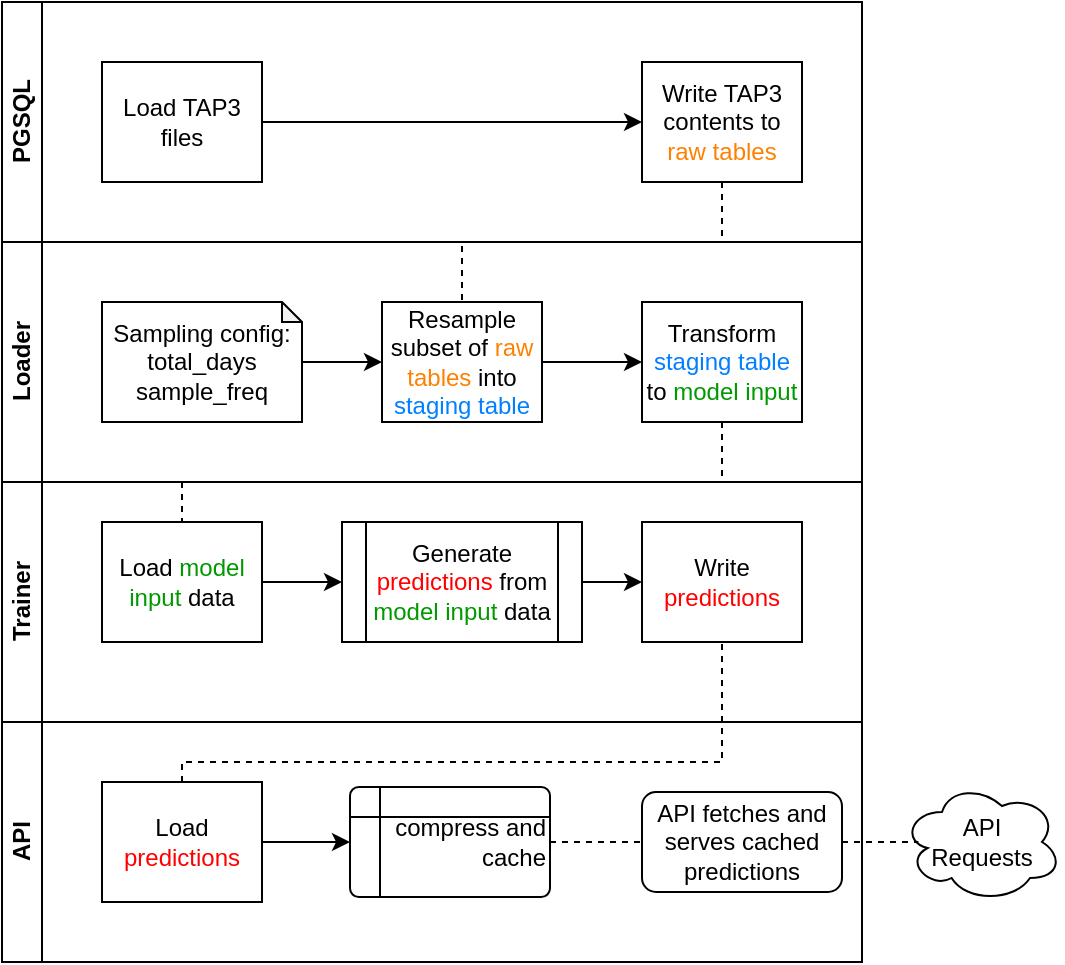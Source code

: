 <mxfile version="14.9.6" type="github" pages="4">
  <diagram id="prtHgNgQTEPvFCAcTncT" name="Swimlane">
    <mxGraphModel dx="1422" dy="764" grid="1" gridSize="10" guides="1" tooltips="1" connect="1" arrows="1" fold="1" page="1" pageScale="1" pageWidth="827" pageHeight="1169" math="0" shadow="0">
      <root>
        <mxCell id="0" />
        <mxCell id="1" parent="0" />
        <mxCell id="AjimQZHdjwbtfHS5Qund-1" value="&lt;div&gt;API&lt;/div&gt;" style="swimlane;html=1;startSize=20;horizontal=0;" vertex="1" parent="1">
          <mxGeometry x="140" y="400" width="430" height="120" as="geometry">
            <mxRectangle x="20" y="240" width="430" height="20" as="alternateBounds" />
          </mxGeometry>
        </mxCell>
        <mxCell id="AjimQZHdjwbtfHS5Qund-2" value="" style="edgeStyle=orthogonalEdgeStyle;rounded=0;orthogonalLoop=1;jettySize=auto;html=1;endArrow=classic;endFill=1;" edge="1" parent="AjimQZHdjwbtfHS5Qund-1" target="AjimQZHdjwbtfHS5Qund-4">
          <mxGeometry relative="1" as="geometry">
            <mxPoint x="320" y="50" as="sourcePoint" />
          </mxGeometry>
        </mxCell>
        <mxCell id="hpLqEw28BsccLLKUpk6Y-3" style="edgeStyle=orthogonalEdgeStyle;rounded=0;orthogonalLoop=1;jettySize=auto;html=1;exitX=1;exitY=0.5;exitDx=0;exitDy=0;entryX=0;entryY=0.5;entryDx=0;entryDy=0;fontColor=#FF8000;endArrow=classic;endFill=1;" edge="1" parent="AjimQZHdjwbtfHS5Qund-1" source="Twucjk0OkIOieV5vOECm-3" target="hpLqEw28BsccLLKUpk6Y-2">
          <mxGeometry relative="1" as="geometry" />
        </mxCell>
        <mxCell id="Twucjk0OkIOieV5vOECm-3" value="Load &lt;font color=&quot;#FF0000&quot;&gt;predictions&lt;/font&gt; " style="rounded=0;whiteSpace=wrap;html=1;fontFamily=Helvetica;fontSize=12;fontColor=#000000;align=center;" vertex="1" parent="AjimQZHdjwbtfHS5Qund-1">
          <mxGeometry x="50" y="30" width="80" height="60" as="geometry" />
        </mxCell>
        <mxCell id="hpLqEw28BsccLLKUpk6Y-7" style="edgeStyle=orthogonalEdgeStyle;rounded=0;orthogonalLoop=1;jettySize=auto;html=1;exitX=1;exitY=0.5;exitDx=0;exitDy=0;entryX=0;entryY=0.5;entryDx=0;entryDy=0;fontColor=#FF8000;endArrow=none;endFill=0;dashed=1;" edge="1" parent="AjimQZHdjwbtfHS5Qund-1" source="hpLqEw28BsccLLKUpk6Y-2" target="hpLqEw28BsccLLKUpk6Y-4">
          <mxGeometry relative="1" as="geometry" />
        </mxCell>
        <mxCell id="hpLqEw28BsccLLKUpk6Y-2" value="&lt;div&gt;&lt;font color=&quot;#000000&quot;&gt;compress and cache&lt;/font&gt;&lt;br&gt;&lt;/div&gt;" style="shape=internalStorage;whiteSpace=wrap;html=1;dx=15;dy=15;rounded=1;arcSize=8;strokeWidth=1;shadow=0;fontColor=#FF8000;fillColor=none;gradientColor=none;align=right;" vertex="1" parent="AjimQZHdjwbtfHS5Qund-1">
          <mxGeometry x="174" y="32.5" width="100" height="55" as="geometry" />
        </mxCell>
        <mxCell id="hpLqEw28BsccLLKUpk6Y-4" value="&lt;div&gt;&lt;font color=&quot;#000000&quot;&gt;API fetches and serves cached predictions&lt;/font&gt;&lt;/div&gt;" style="rounded=1;whiteSpace=wrap;html=1;absoluteArcSize=1;arcSize=14;strokeWidth=1;shadow=0;fontColor=#FF8000;fillColor=none;gradientColor=none;" vertex="1" parent="AjimQZHdjwbtfHS5Qund-1">
          <mxGeometry x="320" y="35" width="100" height="50" as="geometry" />
        </mxCell>
        <mxCell id="dNxyNK7c78bLwvsdeMH5-22" value="Trainer" style="swimlane;html=1;startSize=20;horizontal=0;" parent="1" vertex="1">
          <mxGeometry x="140" y="280" width="430" height="120" as="geometry">
            <mxRectangle x="20" y="240" width="430" height="20" as="alternateBounds" />
          </mxGeometry>
        </mxCell>
        <mxCell id="dNxyNK7c78bLwvsdeMH5-37" value="" style="edgeStyle=orthogonalEdgeStyle;rounded=0;orthogonalLoop=1;jettySize=auto;html=1;endArrow=classic;endFill=1;entryX=0;entryY=0.5;entryDx=0;entryDy=0;" parent="dNxyNK7c78bLwvsdeMH5-22" source="dNxyNK7c78bLwvsdeMH5-34" target="ipnsNxWu-Ilg0nD509vO-9" edge="1">
          <mxGeometry relative="1" as="geometry">
            <mxPoint x="160.0" y="50.0" as="targetPoint" />
          </mxGeometry>
        </mxCell>
        <mxCell id="dNxyNK7c78bLwvsdeMH5-34" value="Load &lt;font color=&quot;#009900&quot;&gt;model input&lt;/font&gt; data" style="rounded=0;whiteSpace=wrap;html=1;fontFamily=Helvetica;fontSize=12;fontColor=#000000;align=center;" parent="dNxyNK7c78bLwvsdeMH5-22" vertex="1">
          <mxGeometry x="50" y="20" width="80" height="60" as="geometry" />
        </mxCell>
        <mxCell id="ipnsNxWu-Ilg0nD509vO-8" value="Write &lt;font color=&quot;#FF0000&quot;&gt;predictions&lt;/font&gt;" style="rounded=0;whiteSpace=wrap;html=1;fontFamily=Helvetica;fontSize=12;fontColor=#000000;align=center;" vertex="1" parent="dNxyNK7c78bLwvsdeMH5-22">
          <mxGeometry x="320" y="20" width="80" height="60" as="geometry" />
        </mxCell>
        <mxCell id="Twucjk0OkIOieV5vOECm-1" style="edgeStyle=orthogonalEdgeStyle;rounded=0;orthogonalLoop=1;jettySize=auto;html=1;entryX=0;entryY=0.5;entryDx=0;entryDy=0;fontColor=#FF8000;endArrow=classic;endFill=1;" edge="1" parent="dNxyNK7c78bLwvsdeMH5-22" source="ipnsNxWu-Ilg0nD509vO-9" target="ipnsNxWu-Ilg0nD509vO-8">
          <mxGeometry relative="1" as="geometry" />
        </mxCell>
        <mxCell id="ipnsNxWu-Ilg0nD509vO-9" value="Generate &lt;font color=&quot;#FF0000&quot;&gt;predictions&lt;/font&gt; from &lt;font color=&quot;#009900&quot;&gt;model input&lt;/font&gt; data" style="shape=process;whiteSpace=wrap;html=1;backgroundOutline=1;shadow=0;strokeWidth=1;gradientColor=none;fillColor=none;" vertex="1" parent="dNxyNK7c78bLwvsdeMH5-22">
          <mxGeometry x="170" y="20" width="120" height="60" as="geometry" />
        </mxCell>
        <mxCell id="dNxyNK7c78bLwvsdeMH5-20" value="PGSQL" style="swimlane;html=1;startSize=20;horizontal=0;" parent="1" vertex="1">
          <mxGeometry x="140" y="40" width="430" height="120" as="geometry" />
        </mxCell>
        <mxCell id="NGQ662zLiK81Mnp51zLK-5" style="edgeStyle=orthogonalEdgeStyle;rounded=0;orthogonalLoop=1;jettySize=auto;html=1;entryX=0;entryY=0.5;entryDx=0;entryDy=0;" edge="1" parent="dNxyNK7c78bLwvsdeMH5-20" source="dNxyNK7c78bLwvsdeMH5-24" target="dNxyNK7c78bLwvsdeMH5-30">
          <mxGeometry relative="1" as="geometry" />
        </mxCell>
        <mxCell id="dNxyNK7c78bLwvsdeMH5-24" value="Load TAP3 files" style="rounded=0;whiteSpace=wrap;html=1;fontFamily=Helvetica;fontSize=12;fontColor=#000000;align=center;" parent="dNxyNK7c78bLwvsdeMH5-20" vertex="1">
          <mxGeometry x="50" y="30" width="80" height="60" as="geometry" />
        </mxCell>
        <mxCell id="dNxyNK7c78bLwvsdeMH5-30" value="Write TAP3 contents to &lt;font color=&quot;#FF8000&quot;&gt;raw tables&lt;/font&gt;" style="rounded=0;whiteSpace=wrap;html=1;fontFamily=Helvetica;fontSize=12;fontColor=#000000;align=center;" parent="dNxyNK7c78bLwvsdeMH5-20" vertex="1">
          <mxGeometry x="320" y="30" width="80" height="60" as="geometry" />
        </mxCell>
        <mxCell id="dNxyNK7c78bLwvsdeMH5-21" value="Loader" style="swimlane;html=1;startSize=20;horizontal=0;" parent="1" vertex="1">
          <mxGeometry x="140" y="160" width="430" height="120" as="geometry" />
        </mxCell>
        <mxCell id="dNxyNK7c78bLwvsdeMH5-26" value="Resample subset of &lt;font color=&quot;#FF8000&quot;&gt;raw tables&lt;/font&gt; into &lt;font color=&quot;#007FFF&quot;&gt;staging table&lt;/font&gt; " style="rounded=0;whiteSpace=wrap;html=1;fontFamily=Helvetica;fontSize=12;fontColor=#000000;align=center;" parent="dNxyNK7c78bLwvsdeMH5-21" vertex="1">
          <mxGeometry x="190" y="30" width="80" height="60" as="geometry" />
        </mxCell>
        <mxCell id="ipnsNxWu-Ilg0nD509vO-3" value="Transform &lt;font color=&quot;#007FFF&quot;&gt;staging table&lt;/font&gt; to &lt;font color=&quot;#009900&quot;&gt;model input&lt;/font&gt;" style="rounded=0;whiteSpace=wrap;html=1;fontFamily=Helvetica;fontSize=12;fontColor=#000000;align=center;" vertex="1" parent="dNxyNK7c78bLwvsdeMH5-21">
          <mxGeometry x="320" y="30" width="80" height="60" as="geometry" />
        </mxCell>
        <mxCell id="ipnsNxWu-Ilg0nD509vO-4" value="" style="edgeStyle=orthogonalEdgeStyle;rounded=0;orthogonalLoop=1;jettySize=auto;html=1;exitX=1;exitY=0.5;exitDx=0;exitDy=0;" edge="1" parent="dNxyNK7c78bLwvsdeMH5-21" source="dNxyNK7c78bLwvsdeMH5-26" target="ipnsNxWu-Ilg0nD509vO-3">
          <mxGeometry relative="1" as="geometry">
            <mxPoint x="111" y="92" as="targetPoint" />
            <mxPoint x="80" y="70" as="sourcePoint" />
          </mxGeometry>
        </mxCell>
        <mxCell id="ipnsNxWu-Ilg0nD509vO-6" style="edgeStyle=orthogonalEdgeStyle;rounded=0;orthogonalLoop=1;jettySize=auto;html=1;" edge="1" parent="dNxyNK7c78bLwvsdeMH5-21" source="NGQ662zLiK81Mnp51zLK-17" target="dNxyNK7c78bLwvsdeMH5-26">
          <mxGeometry relative="1" as="geometry" />
        </mxCell>
        <mxCell id="NGQ662zLiK81Mnp51zLK-17" value="Sampling config:&lt;br&gt;&lt;div&gt;total_days&lt;/div&gt;&lt;div&gt;sample_freq&lt;br&gt;&lt;/div&gt;" style="shape=note;whiteSpace=wrap;html=1;backgroundOutline=1;darkOpacity=0.05;shadow=0;strokeWidth=1;fillColor=none;gradientColor=none;size=10;" vertex="1" parent="dNxyNK7c78bLwvsdeMH5-21">
          <mxGeometry x="50" y="30" width="100" height="60" as="geometry" />
        </mxCell>
        <mxCell id="ipnsNxWu-Ilg0nD509vO-7" style="edgeStyle=orthogonalEdgeStyle;rounded=0;orthogonalLoop=1;jettySize=auto;html=1;exitX=0.5;exitY=1;exitDx=0;exitDy=0;entryX=0.5;entryY=0;entryDx=0;entryDy=0;dashed=1;endArrow=none;endFill=0;" edge="1" parent="1" source="dNxyNK7c78bLwvsdeMH5-30" target="dNxyNK7c78bLwvsdeMH5-26">
          <mxGeometry relative="1" as="geometry">
            <Array as="points">
              <mxPoint x="420" y="160" />
              <mxPoint x="374" y="160" />
            </Array>
          </mxGeometry>
        </mxCell>
        <mxCell id="Twucjk0OkIOieV5vOECm-2" style="edgeStyle=orthogonalEdgeStyle;rounded=0;orthogonalLoop=1;jettySize=auto;html=1;dashed=1;endArrow=none;endFill=0;" edge="1" parent="1" source="ipnsNxWu-Ilg0nD509vO-3" target="dNxyNK7c78bLwvsdeMH5-34">
          <mxGeometry relative="1" as="geometry">
            <mxPoint x="600" y="220" as="sourcePoint" />
            <mxPoint x="460" y="280" as="targetPoint" />
            <Array as="points">
              <mxPoint x="500" y="280" />
              <mxPoint x="230" y="280" />
            </Array>
          </mxGeometry>
        </mxCell>
        <mxCell id="hpLqEw28BsccLLKUpk6Y-5" value="&lt;div&gt;&lt;font color=&quot;#000000&quot;&gt;API&lt;/font&gt;&lt;/div&gt;&lt;div&gt;&lt;font color=&quot;#000000&quot;&gt;Requests&lt;/font&gt;&lt;/div&gt;" style="ellipse;shape=cloud;whiteSpace=wrap;html=1;shadow=0;fontColor=#FF8000;strokeWidth=1;fillColor=none;gradientColor=none;" vertex="1" parent="1">
          <mxGeometry x="590" y="430" width="80" height="60" as="geometry" />
        </mxCell>
        <mxCell id="hpLqEw28BsccLLKUpk6Y-8" style="edgeStyle=orthogonalEdgeStyle;rounded=0;orthogonalLoop=1;jettySize=auto;html=1;exitX=1;exitY=0.5;exitDx=0;exitDy=0;entryX=0.102;entryY=0.495;entryDx=0;entryDy=0;entryPerimeter=0;dashed=1;fontColor=#FF8000;endArrow=none;endFill=0;" edge="1" parent="1" source="hpLqEw28BsccLLKUpk6Y-4" target="hpLqEw28BsccLLKUpk6Y-5">
          <mxGeometry relative="1" as="geometry" />
        </mxCell>
        <mxCell id="hpLqEw28BsccLLKUpk6Y-9" style="edgeStyle=orthogonalEdgeStyle;rounded=0;orthogonalLoop=1;jettySize=auto;html=1;dashed=1;fontColor=#FF8000;endArrow=none;endFill=0;" edge="1" parent="1" source="Twucjk0OkIOieV5vOECm-3" target="ipnsNxWu-Ilg0nD509vO-8">
          <mxGeometry relative="1" as="geometry">
            <Array as="points">
              <mxPoint x="230" y="420" />
              <mxPoint x="500" y="420" />
            </Array>
          </mxGeometry>
        </mxCell>
      </root>
    </mxGraphModel>
  </diagram>
  <diagram name="Copy of Swimlane" id="6kiq5RL7fQnEWJiNcs07">
    <mxGraphModel dx="2062" dy="1108" grid="1" gridSize="10" guides="1" tooltips="1" connect="1" arrows="1" fold="1" page="1" pageScale="1" pageWidth="827" pageHeight="1169" math="0" shadow="0">
      <root>
        <mxCell id="2hVrJKQGkbs3EtC_Hzxp-0" />
        <mxCell id="2hVrJKQGkbs3EtC_Hzxp-1" parent="2hVrJKQGkbs3EtC_Hzxp-0" />
        <mxCell id="2hVrJKQGkbs3EtC_Hzxp-2" value="Pool" style="swimlane;html=1;childLayout=stackLayout;resizeParent=1;resizeParentMax=0;horizontal=0;startSize=20;horizontalStack=0;" vertex="1" parent="2hVrJKQGkbs3EtC_Hzxp-1">
          <mxGeometry x="120" y="50" width="450" height="480" as="geometry">
            <mxRectangle x="120" y="120" width="30" height="50" as="alternateBounds" />
          </mxGeometry>
        </mxCell>
        <mxCell id="2hVrJKQGkbs3EtC_Hzxp-3" value="&lt;div&gt;API&lt;/div&gt;" style="swimlane;html=1;startSize=20;horizontal=0;" vertex="1" parent="2hVrJKQGkbs3EtC_Hzxp-1">
          <mxGeometry x="140" y="410" width="430" height="120" as="geometry">
            <mxRectangle x="20" y="240" width="430" height="20" as="alternateBounds" />
          </mxGeometry>
        </mxCell>
        <mxCell id="2hVrJKQGkbs3EtC_Hzxp-4" value="" style="edgeStyle=orthogonalEdgeStyle;rounded=0;orthogonalLoop=1;jettySize=auto;html=1;endArrow=classic;endFill=1;" edge="1" parent="2hVrJKQGkbs3EtC_Hzxp-3">
          <mxGeometry relative="1" as="geometry">
            <mxPoint x="320" y="50" as="sourcePoint" />
          </mxGeometry>
        </mxCell>
        <mxCell id="2hVrJKQGkbs3EtC_Hzxp-5" value="Trainer" style="swimlane;html=1;startSize=20;horizontal=0;" vertex="1" parent="2hVrJKQGkbs3EtC_Hzxp-1">
          <mxGeometry x="140" y="290" width="430" height="120" as="geometry">
            <mxRectangle x="20" y="240" width="430" height="20" as="alternateBounds" />
          </mxGeometry>
        </mxCell>
        <mxCell id="2hVrJKQGkbs3EtC_Hzxp-6" value="" style="edgeStyle=orthogonalEdgeStyle;rounded=0;orthogonalLoop=1;jettySize=auto;html=1;endArrow=classic;endFill=1;" edge="1" parent="2hVrJKQGkbs3EtC_Hzxp-5" source="2hVrJKQGkbs3EtC_Hzxp-7" target="2hVrJKQGkbs3EtC_Hzxp-8">
          <mxGeometry relative="1" as="geometry" />
        </mxCell>
        <mxCell id="2hVrJKQGkbs3EtC_Hzxp-7" value="" style="rounded=0;whiteSpace=wrap;html=1;fontFamily=Helvetica;fontSize=12;fontColor=#000000;align=center;" vertex="1" parent="2hVrJKQGkbs3EtC_Hzxp-5">
          <mxGeometry x="240" y="20" width="80" height="60" as="geometry" />
        </mxCell>
        <mxCell id="2hVrJKQGkbs3EtC_Hzxp-8" value="" style="rhombus;whiteSpace=wrap;html=1;fontFamily=Helvetica;fontSize=12;fontColor=#000000;align=center;" vertex="1" parent="2hVrJKQGkbs3EtC_Hzxp-5">
          <mxGeometry x="360" y="30" width="40" height="40" as="geometry" />
        </mxCell>
        <mxCell id="2hVrJKQGkbs3EtC_Hzxp-9" style="edgeStyle=orthogonalEdgeStyle;rounded=0;orthogonalLoop=1;jettySize=auto;html=1;endArrow=classic;endFill=1;" edge="1" parent="2hVrJKQGkbs3EtC_Hzxp-1" target="2hVrJKQGkbs3EtC_Hzxp-7">
          <mxGeometry relative="1" as="geometry">
            <mxPoint x="420" y="250" as="sourcePoint" />
          </mxGeometry>
        </mxCell>
        <mxCell id="2hVrJKQGkbs3EtC_Hzxp-10" value="PGSQL" style="swimlane;html=1;startSize=20;horizontal=0;" vertex="1" parent="2hVrJKQGkbs3EtC_Hzxp-1">
          <mxGeometry x="140" y="50" width="430" height="120" as="geometry" />
        </mxCell>
        <mxCell id="2hVrJKQGkbs3EtC_Hzxp-11" value="" style="edgeStyle=orthogonalEdgeStyle;rounded=0;orthogonalLoop=1;jettySize=auto;html=1;" edge="1" parent="2hVrJKQGkbs3EtC_Hzxp-10" source="2hVrJKQGkbs3EtC_Hzxp-12" target="2hVrJKQGkbs3EtC_Hzxp-14">
          <mxGeometry relative="1" as="geometry" />
        </mxCell>
        <mxCell id="2hVrJKQGkbs3EtC_Hzxp-12" value="start" style="ellipse;whiteSpace=wrap;html=1;" vertex="1" parent="2hVrJKQGkbs3EtC_Hzxp-10">
          <mxGeometry x="40" y="40" width="40" height="40" as="geometry" />
        </mxCell>
        <mxCell id="2hVrJKQGkbs3EtC_Hzxp-13" style="edgeStyle=orthogonalEdgeStyle;rounded=0;orthogonalLoop=1;jettySize=auto;html=1;entryX=0;entryY=0.5;entryDx=0;entryDy=0;" edge="1" parent="2hVrJKQGkbs3EtC_Hzxp-10" source="2hVrJKQGkbs3EtC_Hzxp-14" target="2hVrJKQGkbs3EtC_Hzxp-16">
          <mxGeometry relative="1" as="geometry" />
        </mxCell>
        <mxCell id="2hVrJKQGkbs3EtC_Hzxp-14" value="Load TAP3 files" style="rounded=0;whiteSpace=wrap;html=1;fontFamily=Helvetica;fontSize=12;fontColor=#000000;align=center;" vertex="1" parent="2hVrJKQGkbs3EtC_Hzxp-10">
          <mxGeometry x="120" y="30" width="80" height="60" as="geometry" />
        </mxCell>
        <mxCell id="2hVrJKQGkbs3EtC_Hzxp-15" value="" style="edgeStyle=orthogonalEdgeStyle;rounded=0;orthogonalLoop=1;jettySize=auto;html=1;endArrow=classic;endFill=1;" edge="1" parent="2hVrJKQGkbs3EtC_Hzxp-10" source="2hVrJKQGkbs3EtC_Hzxp-16" target="2hVrJKQGkbs3EtC_Hzxp-17">
          <mxGeometry relative="1" as="geometry" />
        </mxCell>
        <mxCell id="2hVrJKQGkbs3EtC_Hzxp-16" value="Write TAP3 contents to &lt;font color=&quot;#FF8000&quot;&gt;raw tables&lt;/font&gt;" style="rounded=0;whiteSpace=wrap;html=1;fontFamily=Helvetica;fontSize=12;fontColor=#000000;align=center;" vertex="1" parent="2hVrJKQGkbs3EtC_Hzxp-10">
          <mxGeometry x="240" y="30" width="80" height="60" as="geometry" />
        </mxCell>
        <mxCell id="2hVrJKQGkbs3EtC_Hzxp-17" value="end" style="ellipse;whiteSpace=wrap;html=1;" vertex="1" parent="2hVrJKQGkbs3EtC_Hzxp-10">
          <mxGeometry x="360" y="40" width="40" height="40" as="geometry" />
        </mxCell>
        <mxCell id="2hVrJKQGkbs3EtC_Hzxp-18" value="" style="ellipse;shape=cloud;whiteSpace=wrap;html=1;shadow=0;strokeWidth=1;fillColor=none;gradientColor=none;" vertex="1" parent="2hVrJKQGkbs3EtC_Hzxp-1">
          <mxGeometry x="440" y="430" width="120" height="80" as="geometry" />
        </mxCell>
        <mxCell id="2hVrJKQGkbs3EtC_Hzxp-19" value="" style="endArrow=classic;html=1;entryX=0.912;entryY=0.501;entryDx=0;entryDy=0;entryPerimeter=0;" edge="1" parent="2hVrJKQGkbs3EtC_Hzxp-1" target="2hVrJKQGkbs3EtC_Hzxp-18">
          <mxGeometry width="50" height="50" relative="1" as="geometry">
            <mxPoint x="590" y="470" as="sourcePoint" />
            <mxPoint x="330" y="280" as="targetPoint" />
          </mxGeometry>
        </mxCell>
        <mxCell id="2hVrJKQGkbs3EtC_Hzxp-20" value="" style="edgeStyle=orthogonalEdgeStyle;rounded=0;orthogonalLoop=1;jettySize=auto;html=1;" edge="1" parent="2hVrJKQGkbs3EtC_Hzxp-1" source="2hVrJKQGkbs3EtC_Hzxp-28" target="2hVrJKQGkbs3EtC_Hzxp-22">
          <mxGeometry relative="1" as="geometry" />
        </mxCell>
        <mxCell id="2hVrJKQGkbs3EtC_Hzxp-21" style="edgeStyle=orthogonalEdgeStyle;rounded=0;orthogonalLoop=1;jettySize=auto;html=1;entryX=0;entryY=0.5;entryDx=0;entryDy=0;" edge="1" parent="2hVrJKQGkbs3EtC_Hzxp-1" source="2hVrJKQGkbs3EtC_Hzxp-22" target="2hVrJKQGkbs3EtC_Hzxp-24">
          <mxGeometry relative="1" as="geometry" />
        </mxCell>
        <mxCell id="2hVrJKQGkbs3EtC_Hzxp-22" value="Load TAP3 files" style="rounded=0;whiteSpace=wrap;html=1;fontFamily=Helvetica;fontSize=12;fontColor=#000000;align=center;" vertex="1" parent="2hVrJKQGkbs3EtC_Hzxp-1">
          <mxGeometry x="680" y="180" width="80" height="60" as="geometry" />
        </mxCell>
        <mxCell id="2hVrJKQGkbs3EtC_Hzxp-23" value="" style="edgeStyle=orthogonalEdgeStyle;rounded=0;orthogonalLoop=1;jettySize=auto;html=1;endArrow=classic;endFill=1;" edge="1" parent="2hVrJKQGkbs3EtC_Hzxp-1" source="2hVrJKQGkbs3EtC_Hzxp-24" target="2hVrJKQGkbs3EtC_Hzxp-25">
          <mxGeometry relative="1" as="geometry" />
        </mxCell>
        <mxCell id="2hVrJKQGkbs3EtC_Hzxp-24" value="Write TAP3 contents to db" style="rounded=0;whiteSpace=wrap;html=1;fontFamily=Helvetica;fontSize=12;fontColor=#000000;align=center;" vertex="1" parent="2hVrJKQGkbs3EtC_Hzxp-1">
          <mxGeometry x="800" y="180" width="80" height="60" as="geometry" />
        </mxCell>
        <mxCell id="2hVrJKQGkbs3EtC_Hzxp-25" value="end" style="ellipse;whiteSpace=wrap;html=1;" vertex="1" parent="2hVrJKQGkbs3EtC_Hzxp-1">
          <mxGeometry x="920" y="190" width="40" height="40" as="geometry" />
        </mxCell>
        <mxCell id="2hVrJKQGkbs3EtC_Hzxp-26" value="Loader" style="swimlane;html=1;startSize=20;horizontal=0;" vertex="1" parent="2hVrJKQGkbs3EtC_Hzxp-1">
          <mxGeometry x="140" y="170" width="430" height="120" as="geometry" />
        </mxCell>
        <mxCell id="2hVrJKQGkbs3EtC_Hzxp-27" value="Transform subset of &lt;font color=&quot;#FF8000&quot;&gt;raw tables&lt;/font&gt; into " style="rounded=0;whiteSpace=wrap;html=1;fontFamily=Helvetica;fontSize=12;fontColor=#000000;align=center;" vertex="1" parent="2hVrJKQGkbs3EtC_Hzxp-26">
          <mxGeometry x="101" y="52" width="80" height="60" as="geometry" />
        </mxCell>
        <mxCell id="2hVrJKQGkbs3EtC_Hzxp-28" value="start" style="ellipse;whiteSpace=wrap;html=1;" vertex="1" parent="2hVrJKQGkbs3EtC_Hzxp-1">
          <mxGeometry x="590" y="210" width="40" height="40" as="geometry" />
        </mxCell>
        <mxCell id="2hVrJKQGkbs3EtC_Hzxp-29" value="&lt;div&gt;total_days&lt;/div&gt;&lt;div&gt;sample_freq&lt;br&gt;&lt;/div&gt;" style="shape=note;whiteSpace=wrap;html=1;backgroundOutline=1;darkOpacity=0.05;shadow=0;strokeWidth=1;fillColor=none;gradientColor=none;size=10;" vertex="1" parent="2hVrJKQGkbs3EtC_Hzxp-1">
          <mxGeometry x="241" y="179" width="80" height="40" as="geometry" />
        </mxCell>
      </root>
    </mxGraphModel>
  </diagram>
  <diagram id="i7yhLScOtpyZzhRqdapV" name="Deploy">
    <mxGraphModel dx="1178" dy="633" grid="1" gridSize="10" guides="1" tooltips="1" connect="1" arrows="1" fold="1" page="1" pageScale="1" pageWidth="850" pageHeight="1100" math="0" shadow="0">
      <root>
        <mxCell id="Tc11T3u2_8zztxfcWjqa-0" />
        <mxCell id="Tc11T3u2_8zztxfcWjqa-1" parent="Tc11T3u2_8zztxfcWjqa-0" />
        <mxCell id="s0-KdRlC-c4lsEe1q4jc-0" value="" style="outlineConnect=0;verticalLabelPosition=bottom;verticalAlign=top;align=center;html=1;fontSize=12;fontStyle=0;aspect=fixed;pointerEvents=1;shape=mxgraph.aws4.traditional_server;strokeWidth=1;perimeterSpacing=1;shadow=0;fillColor=#000000;" vertex="1" parent="Tc11T3u2_8zztxfcWjqa-1">
          <mxGeometry x="145.93" y="170" width="46.15" height="80" as="geometry" />
        </mxCell>
        <mxCell id="s0-KdRlC-c4lsEe1q4jc-17" style="edgeStyle=orthogonalEdgeStyle;rounded=0;orthogonalLoop=1;jettySize=auto;html=1;entryX=0;entryY=0.5;entryDx=0;entryDy=0;" edge="1" parent="Tc11T3u2_8zztxfcWjqa-1" source="s0-KdRlC-c4lsEe1q4jc-1" target="s0-KdRlC-c4lsEe1q4jc-14">
          <mxGeometry relative="1" as="geometry" />
        </mxCell>
        <mxCell id="s0-KdRlC-c4lsEe1q4jc-1" value="" style="fontColor=#0066CC;verticalAlign=top;verticalLabelPosition=bottom;labelPosition=center;align=center;html=1;outlineConnect=0;fillColor=#CCCCCC;strokeColor=#6881B3;gradientColor=none;gradientDirection=north;strokeWidth=2;shape=mxgraph.networks.laptop;shadow=0;" vertex="1" parent="Tc11T3u2_8zztxfcWjqa-1">
          <mxGeometry x="252.08" y="30" width="100" height="55" as="geometry" />
        </mxCell>
        <mxCell id="s0-KdRlC-c4lsEe1q4jc-30" style="edgeStyle=orthogonalEdgeStyle;rounded=0;orthogonalLoop=1;jettySize=auto;html=1;" edge="1" parent="Tc11T3u2_8zztxfcWjqa-1" source="s0-KdRlC-c4lsEe1q4jc-4" target="s0-KdRlC-c4lsEe1q4jc-1">
          <mxGeometry relative="1" as="geometry">
            <mxPoint x="240" y="58" as="targetPoint" />
          </mxGeometry>
        </mxCell>
        <mxCell id="s0-KdRlC-c4lsEe1q4jc-4" value="" style="pointerEvents=1;shadow=0;dashed=0;html=1;strokeColor=none;fillColor=#505050;labelPosition=center;verticalLabelPosition=bottom;verticalAlign=top;outlineConnect=0;align=center;shape=mxgraph.office.concepts.folder;" vertex="1" parent="Tc11T3u2_8zztxfcWjqa-1">
          <mxGeometry x="158.07" y="35" width="50" height="45" as="geometry" />
        </mxCell>
        <mxCell id="s0-KdRlC-c4lsEe1q4jc-5" value="&lt;div&gt;Code Repository&lt;br&gt;&lt;/div&gt;" style="text;html=1;strokeColor=none;fillColor=none;align=center;verticalAlign=middle;whiteSpace=wrap;rounded=0;shadow=0;" vertex="1" parent="Tc11T3u2_8zztxfcWjqa-1">
          <mxGeometry x="128.07" y="92.5" width="110" height="20" as="geometry" />
        </mxCell>
        <mxCell id="s0-KdRlC-c4lsEe1q4jc-6" value="Dev Machine" style="text;html=1;strokeColor=none;fillColor=none;align=center;verticalAlign=middle;whiteSpace=wrap;rounded=0;shadow=0;" vertex="1" parent="Tc11T3u2_8zztxfcWjqa-1">
          <mxGeometry x="264.58" y="92.5" width="75" height="20" as="geometry" />
        </mxCell>
        <mxCell id="s0-KdRlC-c4lsEe1q4jc-11" value="psql server" style="text;html=1;strokeColor=none;fillColor=none;align=center;verticalAlign=middle;whiteSpace=wrap;rounded=0;shadow=0;" vertex="1" parent="Tc11T3u2_8zztxfcWjqa-1">
          <mxGeometry x="131.5" y="250" width="75" height="20" as="geometry" />
        </mxCell>
        <mxCell id="s0-KdRlC-c4lsEe1q4jc-14" value="" style="shape=image;html=1;verticalAlign=top;verticalLabelPosition=bottom;labelBackgroundColor=#ffffff;imageAspect=0;aspect=fixed;image=https://cdn0.iconfinder.com/data/icons/Filecons_dark/124/gzip.png;shadow=0;strokeWidth=4;fillColor=none;gradientColor=none;" vertex="1" parent="Tc11T3u2_8zztxfcWjqa-1">
          <mxGeometry x="390.43" y="22.5" width="70" height="70" as="geometry" />
        </mxCell>
        <mxCell id="s0-KdRlC-c4lsEe1q4jc-25" style="edgeStyle=orthogonalEdgeStyle;rounded=0;orthogonalLoop=1;jettySize=auto;html=1;exitX=0.5;exitY=1;exitDx=0;exitDy=0;" edge="1" parent="Tc11T3u2_8zztxfcWjqa-1" source="s0-KdRlC-c4lsEe1q4jc-16" target="s0-KdRlC-c4lsEe1q4jc-0">
          <mxGeometry relative="1" as="geometry" />
        </mxCell>
        <mxCell id="s0-KdRlC-c4lsEe1q4jc-26" style="edgeStyle=orthogonalEdgeStyle;rounded=0;orthogonalLoop=1;jettySize=auto;html=1;exitX=0.5;exitY=1;exitDx=0;exitDy=0;" edge="1" parent="Tc11T3u2_8zztxfcWjqa-1" source="s0-KdRlC-c4lsEe1q4jc-16" target="s0-KdRlC-c4lsEe1q4jc-18">
          <mxGeometry relative="1" as="geometry" />
        </mxCell>
        <mxCell id="s0-KdRlC-c4lsEe1q4jc-27" style="edgeStyle=orthogonalEdgeStyle;rounded=0;orthogonalLoop=1;jettySize=auto;html=1;exitX=0.5;exitY=1;exitDx=0;exitDy=0;" edge="1" parent="Tc11T3u2_8zztxfcWjqa-1" source="s0-KdRlC-c4lsEe1q4jc-16" target="s0-KdRlC-c4lsEe1q4jc-20">
          <mxGeometry relative="1" as="geometry" />
        </mxCell>
        <mxCell id="s0-KdRlC-c4lsEe1q4jc-28" style="edgeStyle=orthogonalEdgeStyle;rounded=0;orthogonalLoop=1;jettySize=auto;html=1;exitX=0.5;exitY=1;exitDx=0;exitDy=0;" edge="1" parent="Tc11T3u2_8zztxfcWjqa-1" source="s0-KdRlC-c4lsEe1q4jc-16" target="s0-KdRlC-c4lsEe1q4jc-22">
          <mxGeometry relative="1" as="geometry" />
        </mxCell>
        <mxCell id="s0-KdRlC-c4lsEe1q4jc-16" value="Distribution" style="text;html=1;strokeColor=none;fillColor=none;align=center;verticalAlign=middle;whiteSpace=wrap;rounded=0;shadow=0;" vertex="1" parent="Tc11T3u2_8zztxfcWjqa-1">
          <mxGeometry x="387.93" y="92.5" width="75" height="20" as="geometry" />
        </mxCell>
        <mxCell id="s0-KdRlC-c4lsEe1q4jc-18" value="" style="outlineConnect=0;verticalLabelPosition=bottom;verticalAlign=top;align=center;html=1;fontSize=12;fontStyle=0;aspect=fixed;pointerEvents=1;shape=mxgraph.aws4.traditional_server;strokeWidth=1;perimeterSpacing=1;shadow=0;fillColor=#000000;" vertex="1" parent="Tc11T3u2_8zztxfcWjqa-1">
          <mxGeometry x="225.93" y="170" width="46.15" height="80" as="geometry" />
        </mxCell>
        <mxCell id="s0-KdRlC-c4lsEe1q4jc-19" value="loader server" style="text;html=1;strokeColor=none;fillColor=none;align=center;verticalAlign=middle;whiteSpace=wrap;rounded=0;shadow=0;" vertex="1" parent="Tc11T3u2_8zztxfcWjqa-1">
          <mxGeometry x="211.5" y="250" width="75" height="20" as="geometry" />
        </mxCell>
        <mxCell id="s0-KdRlC-c4lsEe1q4jc-20" value="" style="outlineConnect=0;verticalLabelPosition=bottom;verticalAlign=top;align=center;html=1;fontSize=12;fontStyle=0;aspect=fixed;pointerEvents=1;shape=mxgraph.aws4.traditional_server;strokeWidth=1;perimeterSpacing=1;shadow=0;fillColor=#000000;" vertex="1" parent="Tc11T3u2_8zztxfcWjqa-1">
          <mxGeometry x="305.93" y="170" width="46.15" height="80" as="geometry" />
        </mxCell>
        <mxCell id="s0-KdRlC-c4lsEe1q4jc-21" value="api server" style="text;html=1;strokeColor=none;fillColor=none;align=center;verticalAlign=middle;whiteSpace=wrap;rounded=0;shadow=0;" vertex="1" parent="Tc11T3u2_8zztxfcWjqa-1">
          <mxGeometry x="291.5" y="250" width="75" height="20" as="geometry" />
        </mxCell>
        <mxCell id="s0-KdRlC-c4lsEe1q4jc-22" value="" style="outlineConnect=0;verticalLabelPosition=bottom;verticalAlign=top;align=center;html=1;fontSize=12;fontStyle=0;aspect=fixed;pointerEvents=1;shape=mxgraph.aws4.traditional_server;strokeWidth=1;perimeterSpacing=1;shadow=0;fillColor=#000000;" vertex="1" parent="Tc11T3u2_8zztxfcWjqa-1">
          <mxGeometry x="387.93" y="170" width="46.15" height="80" as="geometry" />
        </mxCell>
        <mxCell id="s0-KdRlC-c4lsEe1q4jc-23" value="trainer server" style="text;html=1;strokeColor=none;fillColor=none;align=center;verticalAlign=middle;whiteSpace=wrap;rounded=0;shadow=0;" vertex="1" parent="Tc11T3u2_8zztxfcWjqa-1">
          <mxGeometry x="373.5" y="250" width="75" height="20" as="geometry" />
        </mxCell>
      </root>
    </mxGraphModel>
  </diagram>
  <diagram id="yZK5kvWnA3UwWjVPoeO9" name="Table Examples">
    <mxGraphModel dx="2062" dy="1108" grid="1" gridSize="10" guides="1" tooltips="1" connect="1" arrows="1" fold="1" page="1" pageScale="1" pageWidth="850" pageHeight="1100" math="0" shadow="0">
      <root>
        <mxCell id="afqGBt4DAVYxOubtr8bN-0" />
        <mxCell id="afqGBt4DAVYxOubtr8bN-1" parent="afqGBt4DAVYxOubtr8bN-0" />
        <mxCell id="afqGBt4DAVYxOubtr8bN-2" value="raw tables" style="shape=table;startSize=30;container=1;collapsible=0;childLayout=tableLayout;fixedRows=1;rowLines=0;fontStyle=1;align=center;pointerEvents=1;shadow=0;strokeWidth=1;fillColor=none;gradientColor=none;fontColor=#FF8000;" vertex="1" parent="afqGBt4DAVYxOubtr8bN-1">
          <mxGeometry x="40" y="40" width="280" height="140" as="geometry" />
        </mxCell>
        <mxCell id="afqGBt4DAVYxOubtr8bN-3" value="" style="shape=partialRectangle;html=1;whiteSpace=wrap;collapsible=0;dropTarget=0;pointerEvents=1;fillColor=none;top=0;left=0;bottom=1;right=0;points=[[0,0.5],[1,0.5]];portConstraint=eastwest;" vertex="1" parent="afqGBt4DAVYxOubtr8bN-2">
          <mxGeometry y="30" width="280" height="20" as="geometry" />
        </mxCell>
        <mxCell id="afqGBt4DAVYxOubtr8bN-4" value="" style="shape=partialRectangle;html=1;whiteSpace=wrap;connectable=0;fillColor=none;top=0;left=0;bottom=0;right=0;overflow=hidden;pointerEvents=1;" vertex="1" parent="afqGBt4DAVYxOubtr8bN-3">
          <mxGeometry width="25" height="20" as="geometry" />
        </mxCell>
        <mxCell id="afqGBt4DAVYxOubtr8bN-5" value="timestamp" style="shape=partialRectangle;html=1;whiteSpace=wrap;connectable=0;fillColor=none;top=0;left=0;bottom=0;right=0;align=left;spacingLeft=6;overflow=hidden;pointerEvents=1;" vertex="1" parent="afqGBt4DAVYxOubtr8bN-3">
          <mxGeometry x="25" width="85" height="20" as="geometry" />
        </mxCell>
        <mxCell id="afqGBt4DAVYxOubtr8bN-6" value="usage" style="shape=partialRectangle;html=1;whiteSpace=wrap;connectable=0;fillColor=none;top=0;left=0;bottom=0;right=0;align=left;spacingLeft=6;overflow=hidden;pointerEvents=1;" vertex="1" parent="afqGBt4DAVYxOubtr8bN-3">
          <mxGeometry x="110" width="85" height="20" as="geometry" />
        </mxCell>
        <mxCell id="afqGBt4DAVYxOubtr8bN-7" style="shape=partialRectangle;html=1;whiteSpace=wrap;connectable=0;fillColor=none;top=0;left=0;bottom=0;right=0;align=left;spacingLeft=6;overflow=hidden;pointerEvents=1;" vertex="1" parent="afqGBt4DAVYxOubtr8bN-3">
          <mxGeometry x="195" width="85" height="20" as="geometry" />
        </mxCell>
        <mxCell id="afqGBt4DAVYxOubtr8bN-8" value="" style="shape=partialRectangle;html=1;whiteSpace=wrap;collapsible=0;dropTarget=0;pointerEvents=1;fillColor=none;top=0;left=0;bottom=0;right=0;points=[[0,0.5],[1,0.5]];portConstraint=eastwest;" vertex="1" parent="afqGBt4DAVYxOubtr8bN-2">
          <mxGeometry y="50" width="280" height="30" as="geometry" />
        </mxCell>
        <mxCell id="afqGBt4DAVYxOubtr8bN-9" value="1" style="shape=partialRectangle;html=1;whiteSpace=wrap;connectable=0;fillColor=none;top=0;left=0;bottom=0;right=0;overflow=hidden;pointerEvents=1;" vertex="1" parent="afqGBt4DAVYxOubtr8bN-8">
          <mxGeometry width="25" height="30" as="geometry" />
        </mxCell>
        <mxCell id="afqGBt4DAVYxOubtr8bN-10" value="20210101-10:30" style="shape=partialRectangle;html=1;whiteSpace=wrap;connectable=0;fillColor=none;top=0;left=0;bottom=0;right=0;align=left;spacingLeft=6;overflow=hidden;pointerEvents=1;" vertex="1" parent="afqGBt4DAVYxOubtr8bN-8">
          <mxGeometry x="25" width="85" height="30" as="geometry" />
        </mxCell>
        <mxCell id="afqGBt4DAVYxOubtr8bN-11" style="shape=partialRectangle;html=1;whiteSpace=wrap;connectable=0;fillColor=none;top=0;left=0;bottom=0;right=0;align=left;spacingLeft=6;overflow=hidden;pointerEvents=1;" vertex="1" parent="afqGBt4DAVYxOubtr8bN-8">
          <mxGeometry x="110" width="85" height="30" as="geometry" />
        </mxCell>
        <mxCell id="afqGBt4DAVYxOubtr8bN-12" style="shape=partialRectangle;html=1;whiteSpace=wrap;connectable=0;fillColor=none;top=0;left=0;bottom=0;right=0;align=left;spacingLeft=6;overflow=hidden;pointerEvents=1;" vertex="1" parent="afqGBt4DAVYxOubtr8bN-8">
          <mxGeometry x="195" width="85" height="30" as="geometry" />
        </mxCell>
        <mxCell id="afqGBt4DAVYxOubtr8bN-13" value="" style="shape=partialRectangle;html=1;whiteSpace=wrap;collapsible=0;dropTarget=0;pointerEvents=1;fillColor=none;top=0;left=0;bottom=0;right=0;points=[[0,0.5],[1,0.5]];portConstraint=eastwest;" vertex="1" parent="afqGBt4DAVYxOubtr8bN-2">
          <mxGeometry y="80" width="280" height="30" as="geometry" />
        </mxCell>
        <mxCell id="afqGBt4DAVYxOubtr8bN-14" value="2" style="shape=partialRectangle;html=1;whiteSpace=wrap;connectable=0;fillColor=none;top=0;left=0;bottom=0;right=0;overflow=hidden;pointerEvents=1;" vertex="1" parent="afqGBt4DAVYxOubtr8bN-13">
          <mxGeometry width="25" height="30" as="geometry" />
        </mxCell>
        <mxCell id="afqGBt4DAVYxOubtr8bN-15" value="Value 3" style="shape=partialRectangle;html=1;whiteSpace=wrap;connectable=0;fillColor=none;top=0;left=0;bottom=0;right=0;align=left;spacingLeft=6;overflow=hidden;pointerEvents=1;" vertex="1" parent="afqGBt4DAVYxOubtr8bN-13">
          <mxGeometry x="25" width="85" height="30" as="geometry" />
        </mxCell>
        <mxCell id="afqGBt4DAVYxOubtr8bN-16" style="shape=partialRectangle;html=1;whiteSpace=wrap;connectable=0;fillColor=none;top=0;left=0;bottom=0;right=0;align=left;spacingLeft=6;overflow=hidden;pointerEvents=1;" vertex="1" parent="afqGBt4DAVYxOubtr8bN-13">
          <mxGeometry x="110" width="85" height="30" as="geometry" />
        </mxCell>
        <mxCell id="afqGBt4DAVYxOubtr8bN-17" style="shape=partialRectangle;html=1;whiteSpace=wrap;connectable=0;fillColor=none;top=0;left=0;bottom=0;right=0;align=left;spacingLeft=6;overflow=hidden;pointerEvents=1;" vertex="1" parent="afqGBt4DAVYxOubtr8bN-13">
          <mxGeometry x="195" width="85" height="30" as="geometry" />
        </mxCell>
      </root>
    </mxGraphModel>
  </diagram>
</mxfile>
